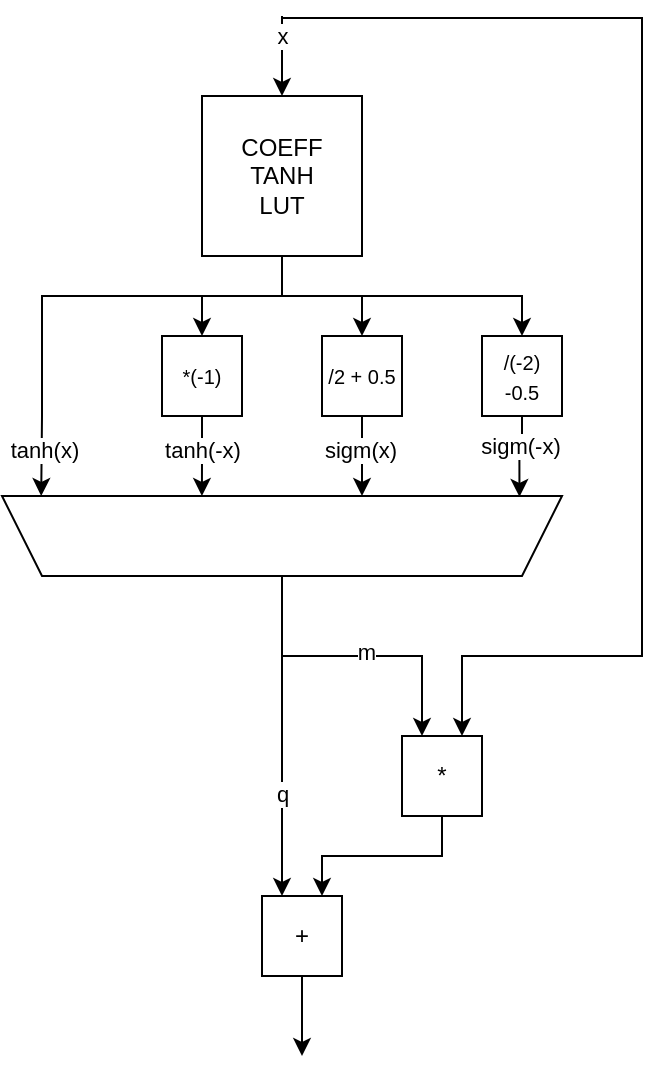 <mxfile version="24.8.3">
  <diagram name="Pagina-1" id="SMdVTLcK4Q-wz1pM8HgI">
    <mxGraphModel dx="1114" dy="594" grid="1" gridSize="10" guides="1" tooltips="1" connect="1" arrows="1" fold="1" page="1" pageScale="1" pageWidth="827" pageHeight="1169" math="0" shadow="0">
      <root>
        <mxCell id="0" />
        <mxCell id="1" parent="0" />
        <mxCell id="G6jl1sqOK8s9LdE3ULIL-66" style="edgeStyle=orthogonalEdgeStyle;rounded=0;orthogonalLoop=1;jettySize=auto;html=1;" edge="1" parent="1" source="G6jl1sqOK8s9LdE3ULIL-21">
          <mxGeometry relative="1" as="geometry">
            <mxPoint x="190" y="560" as="targetPoint" />
          </mxGeometry>
        </mxCell>
        <mxCell id="G6jl1sqOK8s9LdE3ULIL-21" value="+" style="whiteSpace=wrap;html=1;aspect=fixed;" vertex="1" parent="1">
          <mxGeometry x="170" y="480" width="40" height="40" as="geometry" />
        </mxCell>
        <mxCell id="G6jl1sqOK8s9LdE3ULIL-63" style="edgeStyle=orthogonalEdgeStyle;rounded=0;orthogonalLoop=1;jettySize=auto;html=1;entryX=0.75;entryY=0;entryDx=0;entryDy=0;" edge="1" parent="1" source="G6jl1sqOK8s9LdE3ULIL-41" target="G6jl1sqOK8s9LdE3ULIL-21">
          <mxGeometry relative="1" as="geometry">
            <Array as="points">
              <mxPoint x="260" y="460" />
              <mxPoint x="200" y="460" />
            </Array>
          </mxGeometry>
        </mxCell>
        <mxCell id="G6jl1sqOK8s9LdE3ULIL-41" value="*" style="whiteSpace=wrap;html=1;aspect=fixed;" vertex="1" parent="1">
          <mxGeometry x="240" y="400" width="40" height="40" as="geometry" />
        </mxCell>
        <mxCell id="G6jl1sqOK8s9LdE3ULIL-42" style="edgeStyle=orthogonalEdgeStyle;rounded=0;orthogonalLoop=1;jettySize=auto;html=1;entryX=0.5;entryY=0;entryDx=0;entryDy=0;" edge="1" parent="1" source="G6jl1sqOK8s9LdE3ULIL-47" target="G6jl1sqOK8s9LdE3ULIL-50">
          <mxGeometry relative="1" as="geometry" />
        </mxCell>
        <mxCell id="G6jl1sqOK8s9LdE3ULIL-43" style="edgeStyle=orthogonalEdgeStyle;rounded=0;orthogonalLoop=1;jettySize=auto;html=1;entryX=0.5;entryY=0;entryDx=0;entryDy=0;" edge="1" parent="1" source="G6jl1sqOK8s9LdE3ULIL-47" target="G6jl1sqOK8s9LdE3ULIL-51">
          <mxGeometry relative="1" as="geometry" />
        </mxCell>
        <mxCell id="G6jl1sqOK8s9LdE3ULIL-44" style="edgeStyle=orthogonalEdgeStyle;rounded=0;orthogonalLoop=1;jettySize=auto;html=1;entryX=0.5;entryY=0;entryDx=0;entryDy=0;" edge="1" parent="1" source="G6jl1sqOK8s9LdE3ULIL-47" target="G6jl1sqOK8s9LdE3ULIL-52">
          <mxGeometry relative="1" as="geometry">
            <Array as="points">
              <mxPoint x="180" y="180" />
              <mxPoint x="300" y="180" />
            </Array>
          </mxGeometry>
        </mxCell>
        <mxCell id="G6jl1sqOK8s9LdE3ULIL-45" style="edgeStyle=orthogonalEdgeStyle;rounded=0;orthogonalLoop=1;jettySize=auto;html=1;entryX=0.93;entryY=1;entryDx=0;entryDy=0;entryPerimeter=0;" edge="1" parent="1" source="G6jl1sqOK8s9LdE3ULIL-47" target="G6jl1sqOK8s9LdE3ULIL-49">
          <mxGeometry relative="1" as="geometry">
            <mxPoint x="100" y="240" as="targetPoint" />
            <Array as="points">
              <mxPoint x="180" y="180" />
              <mxPoint x="60" y="180" />
              <mxPoint x="60" y="240" />
            </Array>
          </mxGeometry>
        </mxCell>
        <mxCell id="G6jl1sqOK8s9LdE3ULIL-46" value="tanh(x)" style="edgeLabel;html=1;align=center;verticalAlign=middle;resizable=0;points=[];" vertex="1" connectable="0" parent="G6jl1sqOK8s9LdE3ULIL-45">
          <mxGeometry x="0.749" y="1" relative="1" as="geometry">
            <mxPoint y="7" as="offset" />
          </mxGeometry>
        </mxCell>
        <mxCell id="G6jl1sqOK8s9LdE3ULIL-47" value="&lt;div&gt;COEFF&lt;/div&gt;&lt;div&gt;TANH&lt;/div&gt;&lt;div&gt;LUT&lt;/div&gt;" style="whiteSpace=wrap;html=1;aspect=fixed;" vertex="1" parent="1">
          <mxGeometry x="140" y="80" width="80" height="80" as="geometry" />
        </mxCell>
        <mxCell id="G6jl1sqOK8s9LdE3ULIL-48" style="edgeStyle=orthogonalEdgeStyle;rounded=0;orthogonalLoop=1;jettySize=auto;html=1;entryX=0.25;entryY=0;entryDx=0;entryDy=0;" edge="1" parent="1" source="G6jl1sqOK8s9LdE3ULIL-49" target="G6jl1sqOK8s9LdE3ULIL-41">
          <mxGeometry relative="1" as="geometry">
            <mxPoint x="180" y="360" as="targetPoint" />
            <Array as="points">
              <mxPoint x="180" y="360" />
              <mxPoint x="250" y="360" />
            </Array>
          </mxGeometry>
        </mxCell>
        <mxCell id="G6jl1sqOK8s9LdE3ULIL-64" value="m" style="edgeLabel;html=1;align=center;verticalAlign=middle;resizable=0;points=[];" vertex="1" connectable="0" parent="G6jl1sqOK8s9LdE3ULIL-48">
          <mxGeometry x="0.093" y="2" relative="1" as="geometry">
            <mxPoint as="offset" />
          </mxGeometry>
        </mxCell>
        <mxCell id="G6jl1sqOK8s9LdE3ULIL-62" style="edgeStyle=orthogonalEdgeStyle;rounded=0;orthogonalLoop=1;jettySize=auto;html=1;entryX=0.25;entryY=0;entryDx=0;entryDy=0;" edge="1" parent="1" source="G6jl1sqOK8s9LdE3ULIL-49" target="G6jl1sqOK8s9LdE3ULIL-21">
          <mxGeometry relative="1" as="geometry" />
        </mxCell>
        <mxCell id="G6jl1sqOK8s9LdE3ULIL-65" value="q" style="edgeLabel;html=1;align=center;verticalAlign=middle;resizable=0;points=[];" vertex="1" connectable="0" parent="G6jl1sqOK8s9LdE3ULIL-62">
          <mxGeometry x="0.354" relative="1" as="geometry">
            <mxPoint as="offset" />
          </mxGeometry>
        </mxCell>
        <mxCell id="G6jl1sqOK8s9LdE3ULIL-49" value="" style="shape=trapezoid;perimeter=trapezoidPerimeter;whiteSpace=wrap;html=1;fixedSize=1;rotation=-180;" vertex="1" parent="1">
          <mxGeometry x="40" y="280" width="280" height="40" as="geometry" />
        </mxCell>
        <mxCell id="G6jl1sqOK8s9LdE3ULIL-50" value="&lt;font style=&quot;font-size: 10px;&quot;&gt;*(-1)&lt;/font&gt;" style="whiteSpace=wrap;html=1;aspect=fixed;" vertex="1" parent="1">
          <mxGeometry x="120" y="200" width="40" height="40" as="geometry" />
        </mxCell>
        <mxCell id="G6jl1sqOK8s9LdE3ULIL-51" value="&lt;font style=&quot;font-size: 10px;&quot;&gt;/2 + 0.5&lt;/font&gt;" style="whiteSpace=wrap;html=1;aspect=fixed;" vertex="1" parent="1">
          <mxGeometry x="200" y="200" width="40" height="40" as="geometry" />
        </mxCell>
        <mxCell id="G6jl1sqOK8s9LdE3ULIL-52" value="&lt;font style=&quot;font-size: 10px;&quot;&gt;/(-2) -0.5&lt;/font&gt;" style="whiteSpace=wrap;html=1;aspect=fixed;" vertex="1" parent="1">
          <mxGeometry x="280" y="200" width="40" height="40" as="geometry" />
        </mxCell>
        <mxCell id="G6jl1sqOK8s9LdE3ULIL-53" style="edgeStyle=orthogonalEdgeStyle;rounded=0;orthogonalLoop=1;jettySize=auto;html=1;entryX=0.643;entryY=1;entryDx=0;entryDy=0;entryPerimeter=0;" edge="1" parent="1" source="G6jl1sqOK8s9LdE3ULIL-50" target="G6jl1sqOK8s9LdE3ULIL-49">
          <mxGeometry relative="1" as="geometry">
            <mxPoint x="140" y="278" as="targetPoint" />
          </mxGeometry>
        </mxCell>
        <mxCell id="G6jl1sqOK8s9LdE3ULIL-54" value="tanh(-x)" style="edgeLabel;html=1;align=center;verticalAlign=middle;resizable=0;points=[];" vertex="1" connectable="0" parent="G6jl1sqOK8s9LdE3ULIL-53">
          <mxGeometry x="-0.182" y="2" relative="1" as="geometry">
            <mxPoint x="-2" as="offset" />
          </mxGeometry>
        </mxCell>
        <mxCell id="G6jl1sqOK8s9LdE3ULIL-55" style="edgeStyle=orthogonalEdgeStyle;rounded=0;orthogonalLoop=1;jettySize=auto;html=1;" edge="1" parent="1" source="G6jl1sqOK8s9LdE3ULIL-51">
          <mxGeometry relative="1" as="geometry">
            <mxPoint x="220" y="280" as="targetPoint" />
          </mxGeometry>
        </mxCell>
        <mxCell id="G6jl1sqOK8s9LdE3ULIL-56" value="sigm(x)" style="edgeLabel;html=1;align=center;verticalAlign=middle;resizable=0;points=[];" vertex="1" connectable="0" parent="G6jl1sqOK8s9LdE3ULIL-55">
          <mxGeometry x="-0.188" y="-1" relative="1" as="geometry">
            <mxPoint as="offset" />
          </mxGeometry>
        </mxCell>
        <mxCell id="G6jl1sqOK8s9LdE3ULIL-57" style="edgeStyle=orthogonalEdgeStyle;rounded=0;orthogonalLoop=1;jettySize=auto;html=1;entryX=0.076;entryY=0.989;entryDx=0;entryDy=0;entryPerimeter=0;" edge="1" parent="1" source="G6jl1sqOK8s9LdE3ULIL-52" target="G6jl1sqOK8s9LdE3ULIL-49">
          <mxGeometry relative="1" as="geometry">
            <mxPoint x="300" y="279" as="targetPoint" />
          </mxGeometry>
        </mxCell>
        <mxCell id="G6jl1sqOK8s9LdE3ULIL-58" value="sigm(-x)" style="edgeLabel;html=1;align=center;verticalAlign=middle;resizable=0;points=[];" vertex="1" connectable="0" parent="G6jl1sqOK8s9LdE3ULIL-57">
          <mxGeometry x="0.089" y="-2" relative="1" as="geometry">
            <mxPoint x="2" y="-6" as="offset" />
          </mxGeometry>
        </mxCell>
        <mxCell id="G6jl1sqOK8s9LdE3ULIL-59" value="" style="endArrow=classic;html=1;rounded=0;entryX=0.5;entryY=0;entryDx=0;entryDy=0;" edge="1" parent="1" target="G6jl1sqOK8s9LdE3ULIL-47">
          <mxGeometry width="50" height="50" relative="1" as="geometry">
            <mxPoint x="180" y="40" as="sourcePoint" />
            <mxPoint x="290" y="140" as="targetPoint" />
          </mxGeometry>
        </mxCell>
        <mxCell id="G6jl1sqOK8s9LdE3ULIL-60" value="x" style="edgeLabel;html=1;align=center;verticalAlign=middle;resizable=0;points=[];" vertex="1" connectable="0" parent="G6jl1sqOK8s9LdE3ULIL-59">
          <mxGeometry x="-0.264" y="-2" relative="1" as="geometry">
            <mxPoint x="2" y="-5" as="offset" />
          </mxGeometry>
        </mxCell>
        <mxCell id="G6jl1sqOK8s9LdE3ULIL-61" value="" style="endArrow=classic;html=1;rounded=0;entryX=0.75;entryY=0;entryDx=0;entryDy=0;edgeStyle=orthogonalEdgeStyle;" edge="1" parent="1" target="G6jl1sqOK8s9LdE3ULIL-41">
          <mxGeometry width="50" height="50" relative="1" as="geometry">
            <mxPoint x="180" y="40" as="sourcePoint" />
            <mxPoint x="280" y="230" as="targetPoint" />
            <Array as="points">
              <mxPoint x="180" y="41" />
              <mxPoint x="360" y="41" />
              <mxPoint x="360" y="360" />
              <mxPoint x="270" y="360" />
            </Array>
          </mxGeometry>
        </mxCell>
      </root>
    </mxGraphModel>
  </diagram>
</mxfile>
